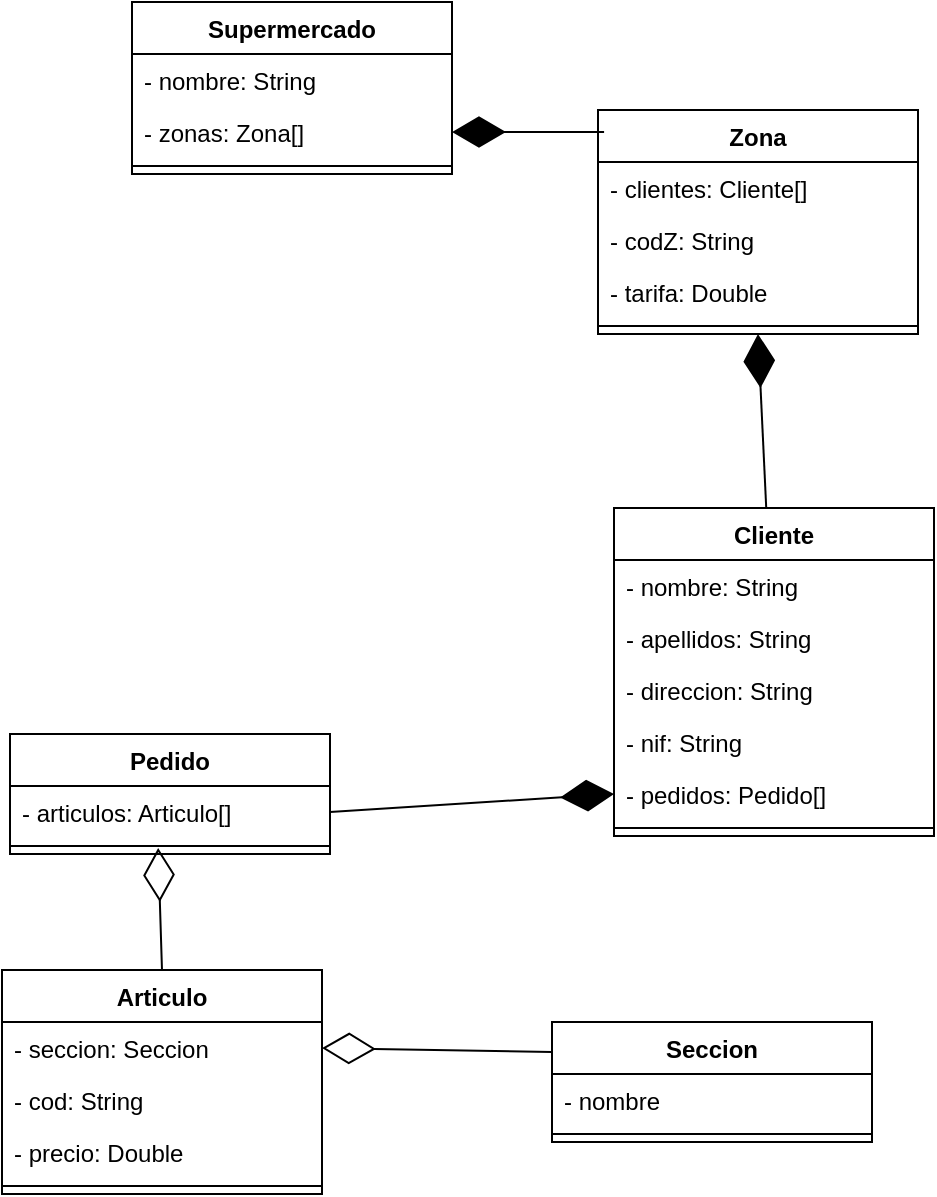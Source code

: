 <mxfile version="23.1.4" type="google">
  <diagram name="Página-1" id="lq5bqEcxpJ4zQAuUDN1e">
    <mxGraphModel grid="0" page="0" gridSize="10" guides="1" tooltips="1" connect="1" arrows="1" fold="1" pageScale="1" pageWidth="827" pageHeight="1169" math="0" shadow="0">
      <root>
        <mxCell id="0" />
        <mxCell id="1" parent="0" />
        <mxCell id="ff8rkXcfJFW42KqCeQY_-1" value="Supermercado" style="swimlane;fontStyle=1;align=center;verticalAlign=top;childLayout=stackLayout;horizontal=1;startSize=26;horizontalStack=0;resizeParent=1;resizeParentMax=0;resizeLast=0;collapsible=1;marginBottom=0;whiteSpace=wrap;html=1;" vertex="1" parent="1">
          <mxGeometry x="-79" y="-76" width="160" height="86" as="geometry" />
        </mxCell>
        <mxCell id="ff8rkXcfJFW42KqCeQY_-6" value="- nombre: String" style="text;strokeColor=none;fillColor=none;align=left;verticalAlign=top;spacingLeft=4;spacingRight=4;overflow=hidden;rotatable=0;points=[[0,0.5],[1,0.5]];portConstraint=eastwest;whiteSpace=wrap;html=1;" vertex="1" parent="ff8rkXcfJFW42KqCeQY_-1">
          <mxGeometry y="26" width="160" height="26" as="geometry" />
        </mxCell>
        <mxCell id="ff8rkXcfJFW42KqCeQY_-5" value="- zonas: Zona[]" style="text;strokeColor=none;fillColor=none;align=left;verticalAlign=top;spacingLeft=4;spacingRight=4;overflow=hidden;rotatable=0;points=[[0,0.5],[1,0.5]];portConstraint=eastwest;whiteSpace=wrap;html=1;" vertex="1" parent="ff8rkXcfJFW42KqCeQY_-1">
          <mxGeometry y="52" width="160" height="26" as="geometry" />
        </mxCell>
        <mxCell id="ff8rkXcfJFW42KqCeQY_-3" value="" style="line;strokeWidth=1;fillColor=none;align=left;verticalAlign=middle;spacingTop=-1;spacingLeft=3;spacingRight=3;rotatable=0;labelPosition=right;points=[];portConstraint=eastwest;strokeColor=inherit;" vertex="1" parent="ff8rkXcfJFW42KqCeQY_-1">
          <mxGeometry y="78" width="160" height="8" as="geometry" />
        </mxCell>
        <mxCell id="ff8rkXcfJFW42KqCeQY_-7" value="Cliente" style="swimlane;fontStyle=1;align=center;verticalAlign=top;childLayout=stackLayout;horizontal=1;startSize=26;horizontalStack=0;resizeParent=1;resizeParentMax=0;resizeLast=0;collapsible=1;marginBottom=0;whiteSpace=wrap;html=1;" vertex="1" parent="1">
          <mxGeometry x="162" y="177" width="160" height="164" as="geometry" />
        </mxCell>
        <mxCell id="ff8rkXcfJFW42KqCeQY_-8" value="- nombre: String" style="text;strokeColor=none;fillColor=none;align=left;verticalAlign=top;spacingLeft=4;spacingRight=4;overflow=hidden;rotatable=0;points=[[0,0.5],[1,0.5]];portConstraint=eastwest;whiteSpace=wrap;html=1;" vertex="1" parent="ff8rkXcfJFW42KqCeQY_-7">
          <mxGeometry y="26" width="160" height="26" as="geometry" />
        </mxCell>
        <mxCell id="ff8rkXcfJFW42KqCeQY_-9" value="- apellidos: String" style="text;strokeColor=none;fillColor=none;align=left;verticalAlign=top;spacingLeft=4;spacingRight=4;overflow=hidden;rotatable=0;points=[[0,0.5],[1,0.5]];portConstraint=eastwest;whiteSpace=wrap;html=1;" vertex="1" parent="ff8rkXcfJFW42KqCeQY_-7">
          <mxGeometry y="52" width="160" height="26" as="geometry" />
        </mxCell>
        <mxCell id="ff8rkXcfJFW42KqCeQY_-10" value="- direccion: String" style="text;strokeColor=none;fillColor=none;align=left;verticalAlign=top;spacingLeft=4;spacingRight=4;overflow=hidden;rotatable=0;points=[[0,0.5],[1,0.5]];portConstraint=eastwest;whiteSpace=wrap;html=1;" vertex="1" parent="ff8rkXcfJFW42KqCeQY_-7">
          <mxGeometry y="78" width="160" height="26" as="geometry" />
        </mxCell>
        <mxCell id="ff8rkXcfJFW42KqCeQY_-13" value="- nif: String" style="text;strokeColor=none;fillColor=none;align=left;verticalAlign=top;spacingLeft=4;spacingRight=4;overflow=hidden;rotatable=0;points=[[0,0.5],[1,0.5]];portConstraint=eastwest;whiteSpace=wrap;html=1;" vertex="1" parent="ff8rkXcfJFW42KqCeQY_-7">
          <mxGeometry y="104" width="160" height="26" as="geometry" />
        </mxCell>
        <mxCell id="ff8rkXcfJFW42KqCeQY_-22" value="- pedidos: Pedido[]" style="text;strokeColor=none;fillColor=none;align=left;verticalAlign=top;spacingLeft=4;spacingRight=4;overflow=hidden;rotatable=0;points=[[0,0.5],[1,0.5]];portConstraint=eastwest;whiteSpace=wrap;html=1;" vertex="1" parent="ff8rkXcfJFW42KqCeQY_-7">
          <mxGeometry y="130" width="160" height="26" as="geometry" />
        </mxCell>
        <mxCell id="ff8rkXcfJFW42KqCeQY_-11" value="" style="line;strokeWidth=1;fillColor=none;align=left;verticalAlign=middle;spacingTop=-1;spacingLeft=3;spacingRight=3;rotatable=0;labelPosition=right;points=[];portConstraint=eastwest;strokeColor=inherit;" vertex="1" parent="ff8rkXcfJFW42KqCeQY_-7">
          <mxGeometry y="156" width="160" height="8" as="geometry" />
        </mxCell>
        <mxCell id="ff8rkXcfJFW42KqCeQY_-14" value="Pedido" style="swimlane;fontStyle=1;align=center;verticalAlign=top;childLayout=stackLayout;horizontal=1;startSize=26;horizontalStack=0;resizeParent=1;resizeParentMax=0;resizeLast=0;collapsible=1;marginBottom=0;whiteSpace=wrap;html=1;" vertex="1" parent="1">
          <mxGeometry x="-140" y="290" width="160" height="60" as="geometry" />
        </mxCell>
        <mxCell id="ff8rkXcfJFW42KqCeQY_-15" value="- articulos: Articulo[]" style="text;strokeColor=none;fillColor=none;align=left;verticalAlign=top;spacingLeft=4;spacingRight=4;overflow=hidden;rotatable=0;points=[[0,0.5],[1,0.5]];portConstraint=eastwest;whiteSpace=wrap;html=1;" vertex="1" parent="ff8rkXcfJFW42KqCeQY_-14">
          <mxGeometry y="26" width="160" height="26" as="geometry" />
        </mxCell>
        <mxCell id="ff8rkXcfJFW42KqCeQY_-19" value="" style="line;strokeWidth=1;fillColor=none;align=left;verticalAlign=middle;spacingTop=-1;spacingLeft=3;spacingRight=3;rotatable=0;labelPosition=right;points=[];portConstraint=eastwest;strokeColor=inherit;" vertex="1" parent="ff8rkXcfJFW42KqCeQY_-14">
          <mxGeometry y="52" width="160" height="8" as="geometry" />
        </mxCell>
        <mxCell id="ff8rkXcfJFW42KqCeQY_-23" value="Articulo" style="swimlane;fontStyle=1;align=center;verticalAlign=top;childLayout=stackLayout;horizontal=1;startSize=26;horizontalStack=0;resizeParent=1;resizeParentMax=0;resizeLast=0;collapsible=1;marginBottom=0;whiteSpace=wrap;html=1;" vertex="1" parent="1">
          <mxGeometry x="-144" y="408" width="160" height="112" as="geometry" />
        </mxCell>
        <mxCell id="ff8rkXcfJFW42KqCeQY_-24" value="- seccion: Seccion" style="text;strokeColor=none;fillColor=none;align=left;verticalAlign=top;spacingLeft=4;spacingRight=4;overflow=hidden;rotatable=0;points=[[0,0.5],[1,0.5]];portConstraint=eastwest;whiteSpace=wrap;html=1;" vertex="1" parent="ff8rkXcfJFW42KqCeQY_-23">
          <mxGeometry y="26" width="160" height="26" as="geometry" />
        </mxCell>
        <mxCell id="ff8rkXcfJFW42KqCeQY_-27" value="- cod: String" style="text;strokeColor=none;fillColor=none;align=left;verticalAlign=top;spacingLeft=4;spacingRight=4;overflow=hidden;rotatable=0;points=[[0,0.5],[1,0.5]];portConstraint=eastwest;whiteSpace=wrap;html=1;" vertex="1" parent="ff8rkXcfJFW42KqCeQY_-23">
          <mxGeometry y="52" width="160" height="26" as="geometry" />
        </mxCell>
        <mxCell id="ff8rkXcfJFW42KqCeQY_-28" value="- precio: Double" style="text;strokeColor=none;fillColor=none;align=left;verticalAlign=top;spacingLeft=4;spacingRight=4;overflow=hidden;rotatable=0;points=[[0,0.5],[1,0.5]];portConstraint=eastwest;whiteSpace=wrap;html=1;" vertex="1" parent="ff8rkXcfJFW42KqCeQY_-23">
          <mxGeometry y="78" width="160" height="26" as="geometry" />
        </mxCell>
        <mxCell id="ff8rkXcfJFW42KqCeQY_-25" value="" style="line;strokeWidth=1;fillColor=none;align=left;verticalAlign=middle;spacingTop=-1;spacingLeft=3;spacingRight=3;rotatable=0;labelPosition=right;points=[];portConstraint=eastwest;strokeColor=inherit;" vertex="1" parent="ff8rkXcfJFW42KqCeQY_-23">
          <mxGeometry y="104" width="160" height="8" as="geometry" />
        </mxCell>
        <mxCell id="ff8rkXcfJFW42KqCeQY_-29" value="Seccion" style="swimlane;fontStyle=1;align=center;verticalAlign=top;childLayout=stackLayout;horizontal=1;startSize=26;horizontalStack=0;resizeParent=1;resizeParentMax=0;resizeLast=0;collapsible=1;marginBottom=0;whiteSpace=wrap;html=1;" vertex="1" parent="1">
          <mxGeometry x="131" y="434" width="160" height="60" as="geometry" />
        </mxCell>
        <mxCell id="ff8rkXcfJFW42KqCeQY_-30" value="- nombre" style="text;strokeColor=none;fillColor=none;align=left;verticalAlign=top;spacingLeft=4;spacingRight=4;overflow=hidden;rotatable=0;points=[[0,0.5],[1,0.5]];portConstraint=eastwest;whiteSpace=wrap;html=1;" vertex="1" parent="ff8rkXcfJFW42KqCeQY_-29">
          <mxGeometry y="26" width="160" height="26" as="geometry" />
        </mxCell>
        <mxCell id="ff8rkXcfJFW42KqCeQY_-33" value="" style="line;strokeWidth=1;fillColor=none;align=left;verticalAlign=middle;spacingTop=-1;spacingLeft=3;spacingRight=3;rotatable=0;labelPosition=right;points=[];portConstraint=eastwest;strokeColor=inherit;" vertex="1" parent="ff8rkXcfJFW42KqCeQY_-29">
          <mxGeometry y="52" width="160" height="8" as="geometry" />
        </mxCell>
        <mxCell id="ff8rkXcfJFW42KqCeQY_-36" value="Zona" style="swimlane;fontStyle=1;align=center;verticalAlign=top;childLayout=stackLayout;horizontal=1;startSize=26;horizontalStack=0;resizeParent=1;resizeParentMax=0;resizeLast=0;collapsible=1;marginBottom=0;whiteSpace=wrap;html=1;" vertex="1" parent="1">
          <mxGeometry x="154" y="-22" width="160" height="112" as="geometry" />
        </mxCell>
        <mxCell id="ff8rkXcfJFW42KqCeQY_-37" value="- clientes: Cliente[]" style="text;strokeColor=none;fillColor=none;align=left;verticalAlign=top;spacingLeft=4;spacingRight=4;overflow=hidden;rotatable=0;points=[[0,0.5],[1,0.5]];portConstraint=eastwest;whiteSpace=wrap;html=1;" vertex="1" parent="ff8rkXcfJFW42KqCeQY_-36">
          <mxGeometry y="26" width="160" height="26" as="geometry" />
        </mxCell>
        <mxCell id="ff8rkXcfJFW42KqCeQY_-40" value="- codZ: String" style="text;strokeColor=none;fillColor=none;align=left;verticalAlign=top;spacingLeft=4;spacingRight=4;overflow=hidden;rotatable=0;points=[[0,0.5],[1,0.5]];portConstraint=eastwest;whiteSpace=wrap;html=1;" vertex="1" parent="ff8rkXcfJFW42KqCeQY_-36">
          <mxGeometry y="52" width="160" height="26" as="geometry" />
        </mxCell>
        <mxCell id="ff8rkXcfJFW42KqCeQY_-41" value="- tarifa: Double" style="text;strokeColor=none;fillColor=none;align=left;verticalAlign=top;spacingLeft=4;spacingRight=4;overflow=hidden;rotatable=0;points=[[0,0.5],[1,0.5]];portConstraint=eastwest;whiteSpace=wrap;html=1;" vertex="1" parent="ff8rkXcfJFW42KqCeQY_-36">
          <mxGeometry y="78" width="160" height="26" as="geometry" />
        </mxCell>
        <mxCell id="ff8rkXcfJFW42KqCeQY_-38" value="" style="line;strokeWidth=1;fillColor=none;align=left;verticalAlign=middle;spacingTop=-1;spacingLeft=3;spacingRight=3;rotatable=0;labelPosition=right;points=[];portConstraint=eastwest;strokeColor=inherit;" vertex="1" parent="ff8rkXcfJFW42KqCeQY_-36">
          <mxGeometry y="104" width="160" height="8" as="geometry" />
        </mxCell>
        <mxCell id="ff8rkXcfJFW42KqCeQY_-44" value="" style="endArrow=diamondThin;endFill=1;endSize=24;html=1;rounded=0;fontSize=12;entryX=0.5;entryY=1;entryDx=0;entryDy=0;" edge="1" parent="1" source="ff8rkXcfJFW42KqCeQY_-7" target="ff8rkXcfJFW42KqCeQY_-36">
          <mxGeometry width="160" relative="1" as="geometry">
            <mxPoint x="237" y="175" as="sourcePoint" />
            <mxPoint x="304" y="163" as="targetPoint" />
          </mxGeometry>
        </mxCell>
        <mxCell id="ff8rkXcfJFW42KqCeQY_-45" value="" style="endArrow=diamondThin;endFill=1;endSize=24;html=1;rounded=0;fontSize=12;entryX=1;entryY=0.5;entryDx=0;entryDy=0;exitX=0.019;exitY=0.098;exitDx=0;exitDy=0;exitPerimeter=0;" edge="1" parent="1" source="ff8rkXcfJFW42KqCeQY_-36" target="ff8rkXcfJFW42KqCeQY_-5">
          <mxGeometry width="160" relative="1" as="geometry">
            <mxPoint x="154" y="173" as="sourcePoint" />
            <mxPoint x="244" y="100" as="targetPoint" />
          </mxGeometry>
        </mxCell>
        <mxCell id="ff8rkXcfJFW42KqCeQY_-46" value="" style="endArrow=diamondThin;endFill=1;endSize=24;html=1;rounded=0;fontSize=12;entryX=0;entryY=0.5;entryDx=0;entryDy=0;exitX=1;exitY=0.5;exitDx=0;exitDy=0;" edge="1" parent="1" source="ff8rkXcfJFW42KqCeQY_-15" target="ff8rkXcfJFW42KqCeQY_-22">
          <mxGeometry width="160" relative="1" as="geometry">
            <mxPoint x="81" y="405" as="sourcePoint" />
            <mxPoint x="77" y="318" as="targetPoint" />
          </mxGeometry>
        </mxCell>
        <mxCell id="ff8rkXcfJFW42KqCeQY_-47" value="" style="endArrow=diamondThin;endFill=0;endSize=24;html=1;rounded=0;fontSize=12;entryX=0.463;entryY=0.625;entryDx=0;entryDy=0;entryPerimeter=0;exitX=0.5;exitY=0;exitDx=0;exitDy=0;" edge="1" parent="1" source="ff8rkXcfJFW42KqCeQY_-23" target="ff8rkXcfJFW42KqCeQY_-19">
          <mxGeometry width="160" relative="1" as="geometry">
            <mxPoint x="-70" y="504" as="sourcePoint" />
            <mxPoint x="90" y="504" as="targetPoint" />
          </mxGeometry>
        </mxCell>
        <mxCell id="ff8rkXcfJFW42KqCeQY_-49" value="" style="endArrow=diamondThin;endFill=0;endSize=24;html=1;rounded=0;fontSize=12;entryX=1;entryY=0.5;entryDx=0;entryDy=0;exitX=0;exitY=0.25;exitDx=0;exitDy=0;" edge="1" parent="1" source="ff8rkXcfJFW42KqCeQY_-29" target="ff8rkXcfJFW42KqCeQY_-24">
          <mxGeometry width="160" relative="1" as="geometry">
            <mxPoint x="83" y="523" as="sourcePoint" />
            <mxPoint x="81" y="462" as="targetPoint" />
          </mxGeometry>
        </mxCell>
      </root>
    </mxGraphModel>
  </diagram>
</mxfile>
